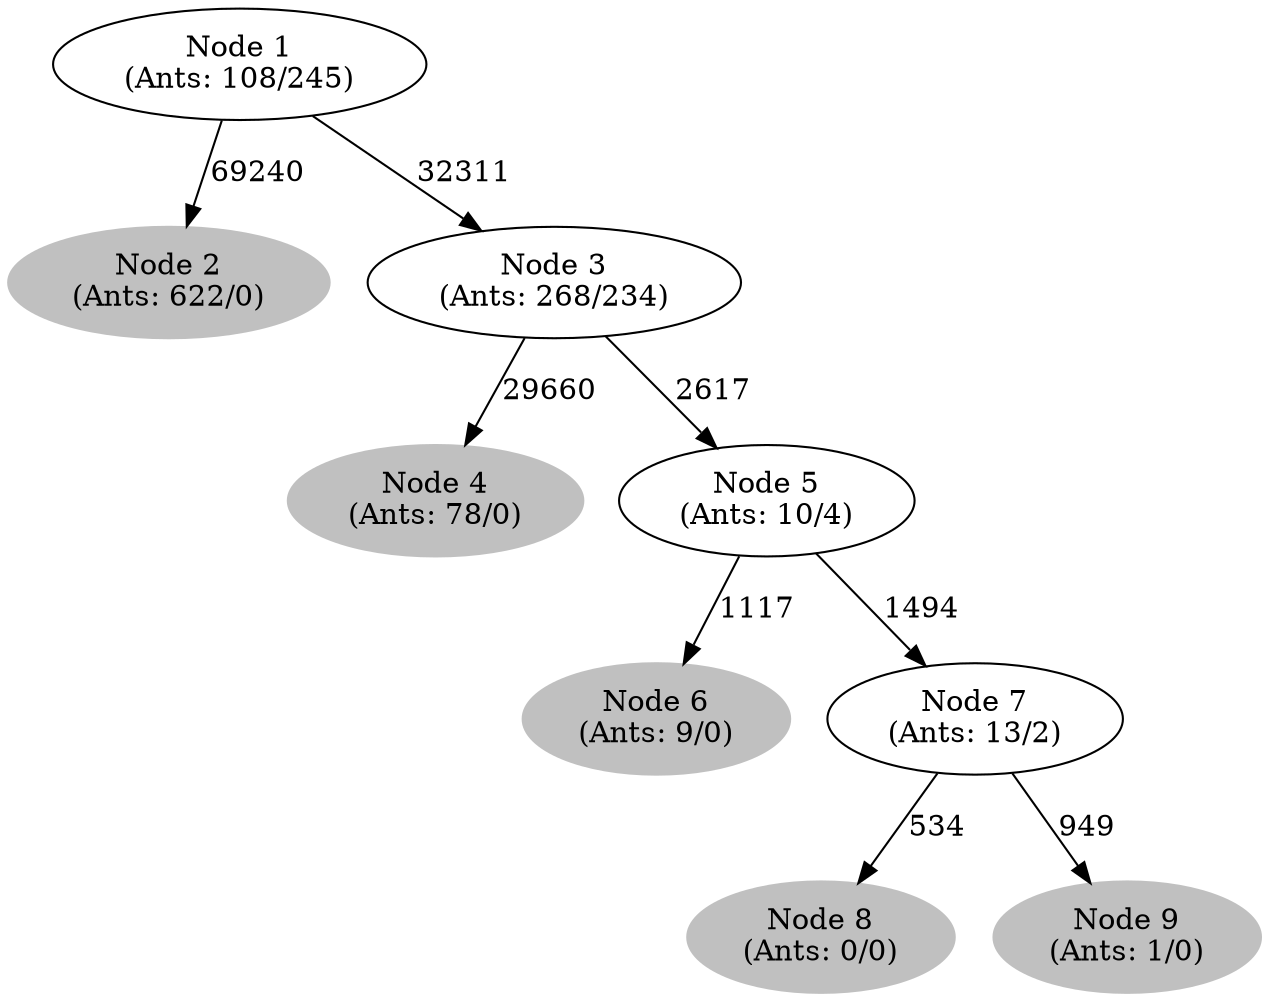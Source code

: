 digraph G {
	
	 "Node 2\n(Ants: 622/0)" [style=filled,color="gray"];
	"Node 1\n(Ants: 108/245)" -> "Node 2\n(Ants: 622/0)" [label=69240];
	 "Node 1\n(Ants: 108/245)" -> "Node 3\n(Ants: 268/234)" [label=32311];
	 "Node 4\n(Ants: 78/0)" [style=filled,color="gray"];
	"Node 3\n(Ants: 268/234)" -> "Node 4\n(Ants: 78/0)" [label=29660];
	 "Node 3\n(Ants: 268/234)" -> "Node 5\n(Ants: 10/4)" [label=2617];
	 "Node 6\n(Ants: 9/0)" [style=filled,color="gray"];
	"Node 5\n(Ants: 10/4)" -> "Node 6\n(Ants: 9/0)" [label=1117];
	 "Node 5\n(Ants: 10/4)" -> "Node 7\n(Ants: 13/2)" [label=1494];
	 "Node 8\n(Ants: 0/0)" [style=filled,color="gray"];
	"Node 7\n(Ants: 13/2)" -> "Node 8\n(Ants: 0/0)" [label=534];
	 "Node 9\n(Ants: 1/0)" [style=filled,color="gray"];
	"Node 7\n(Ants: 13/2)" -> "Node 9\n(Ants: 1/0)" [label=949];
	 
}
